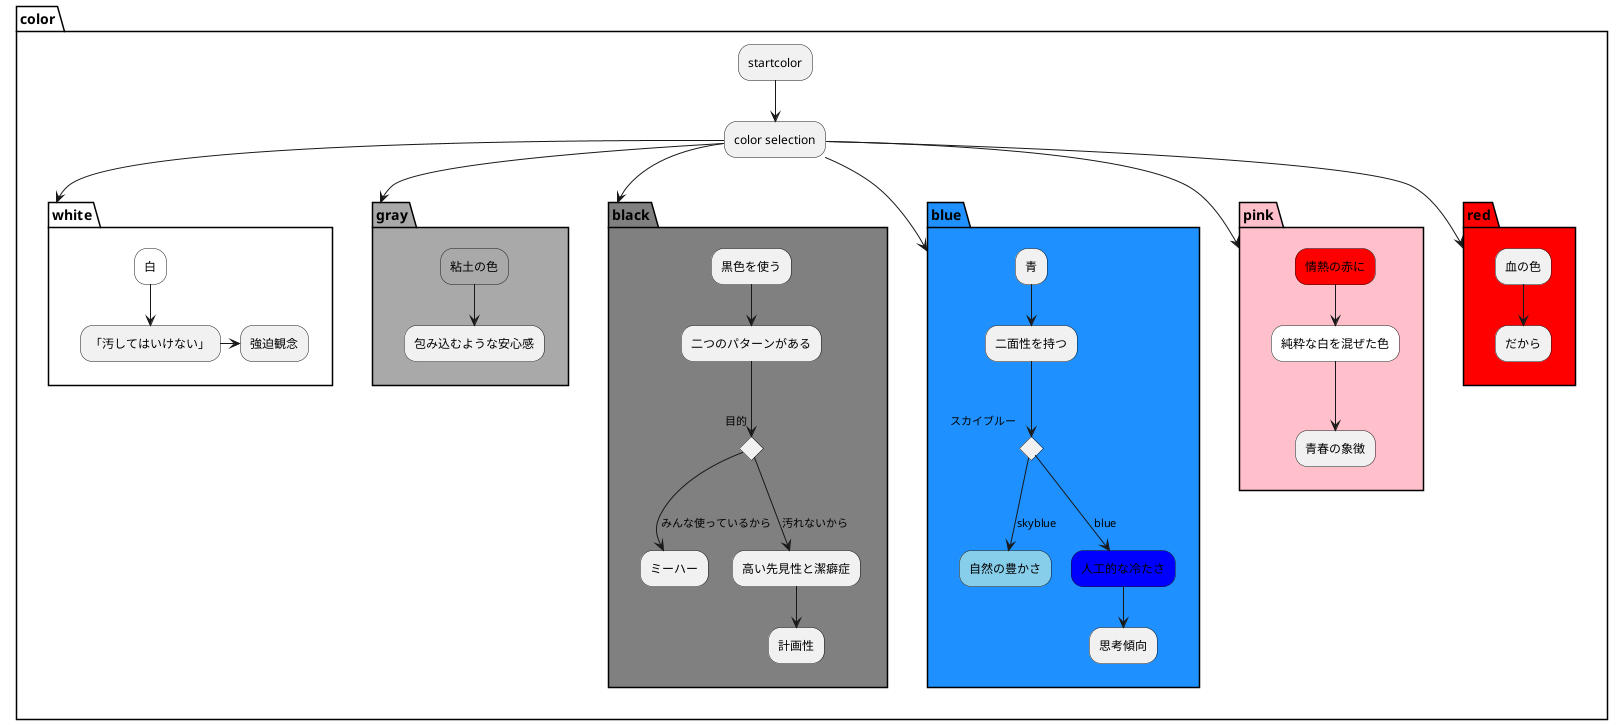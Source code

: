 @startuml 02color

partition "color" {

    "startcolor"  --> "color selection"

    "color selection" --> "white"
    partition "white" #white {
        "白" #white --> "「汚してはいけない」"
        "「汚してはいけない」" -> "強迫観念"
    }

    "color selection" --> "gray"
    partition "gray" #darkgray {
        "粘土の色" #darkgray --> "包み込むような安心感"
    }

    "color selection" --> "black"
    partition "black" #gray {
        "黒色を使う" --> "二つのパターンがある"
        If "目的" then
            --> [みんな使っているから] "ミーハー"
        else
            --> [汚れないから] "高い先見性と潔癖症"
            --> "計画性"
        Endif
    }

    "color selection" --> "blue"
    partition "blue" #dodgerblue {
        "青" --> "二面性を持つ" 
        If "スカイブルー" then
            --> [skyblue] "自然の豊かさ" #skyblue
        else
            --> [blue] "人工的な冷たさ" #blue
            --> "思考傾向"
        Endif
    }

    "color selection" --> "pink"
    partition "pink" #pink {
        "情熱の赤に" #red --> "純粋な白を混ぜた色" #white
        --> "青春の象徴"
    }
        
    "color selection" --> "red"
    partition "red" #red {
        "血の色"  --> "だから"
    }

}




@enduml